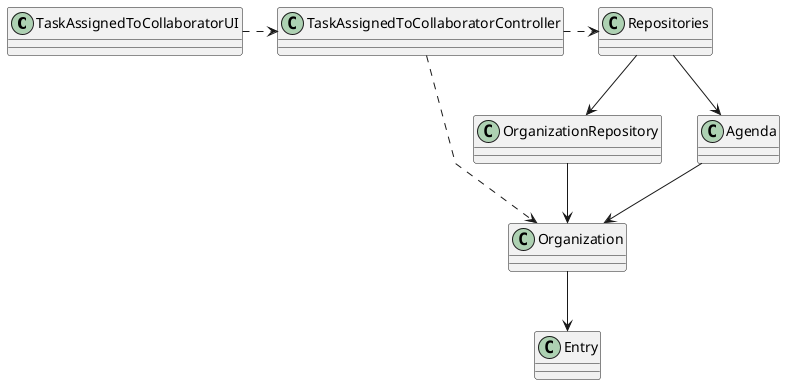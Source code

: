 @startuml
'skinparam monochrome true
skinparam packageStyle rectangle
skinparam shadowing false
skinparam linetype polyline
'skinparam linetype orto

skinparam classAttributeIconSize 0

'left to right direction

class TaskAssignedToCollaboratorUI{

}

class TaskAssignedToCollaboratorController{

}

class Organization{

}

class OrganizationRepository{

}

class Agenda{

}

class Repositories{

}

class Entry{

}

TaskAssignedToCollaboratorUI .> TaskAssignedToCollaboratorController
TaskAssignedToCollaboratorController ..> Organization
TaskAssignedToCollaboratorController .> Repositories
Repositories --> OrganizationRepository
Repositories --> Agenda
OrganizationRepository --> Organization
Agenda --> Organization
Organization --> Entry

@enduml